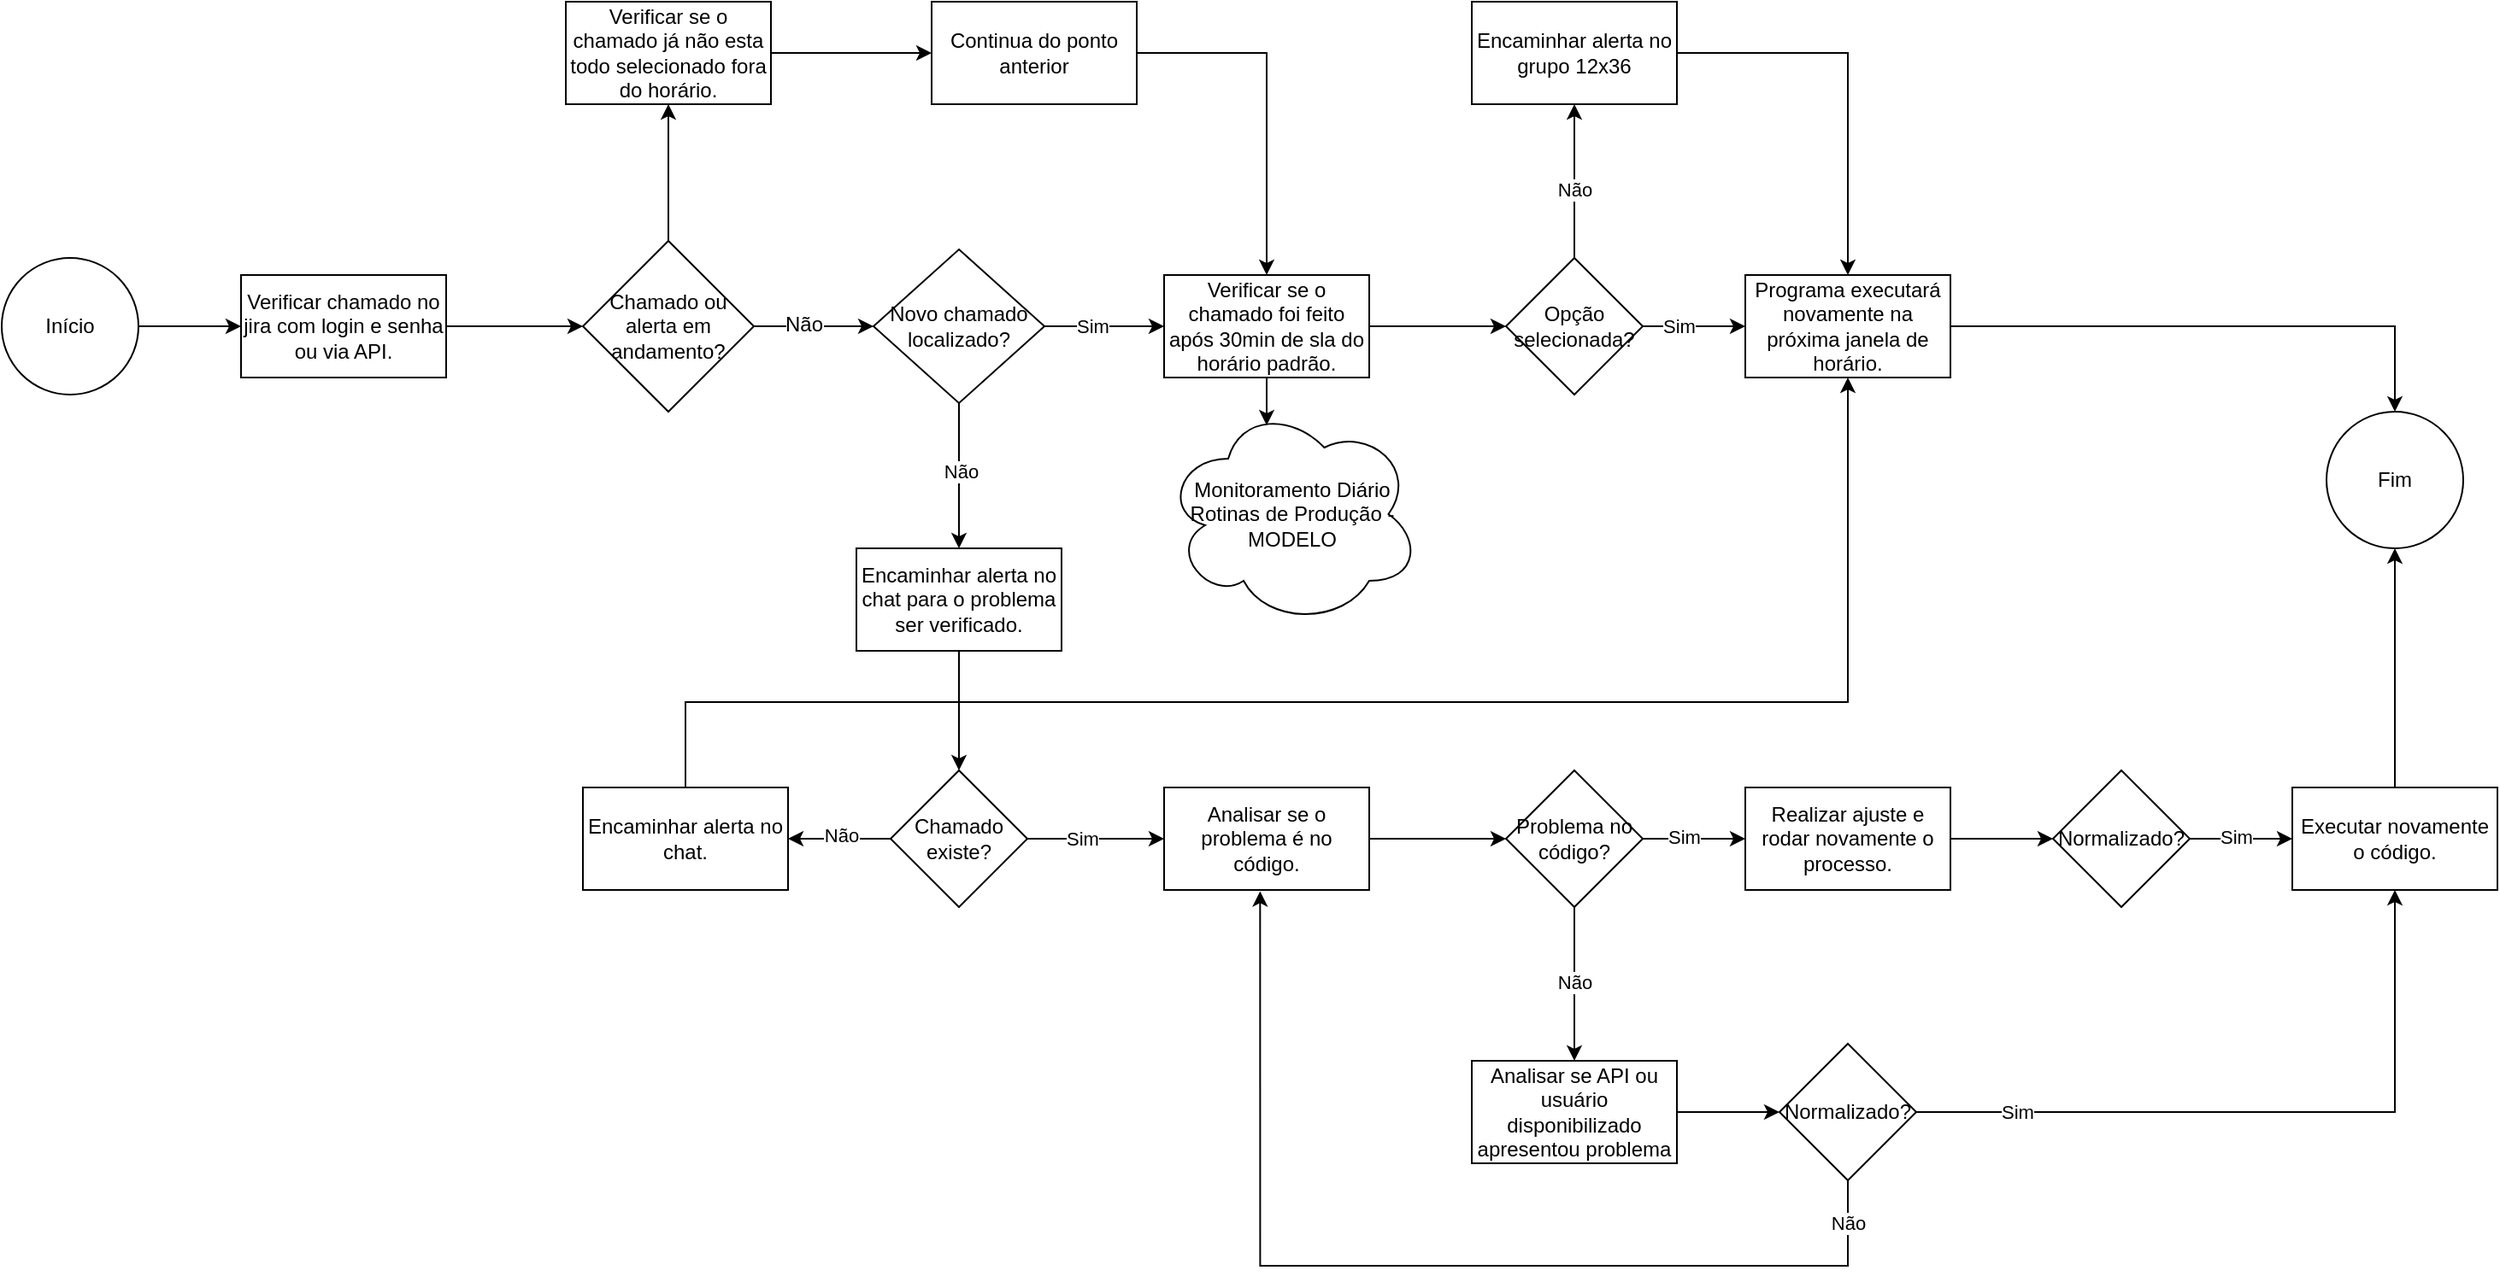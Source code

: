 <mxfile version="25.0.3">
  <diagram name="Página-1" id="F458EmQWVKPjQZFELhoP">
    <mxGraphModel dx="1646" dy="469" grid="1" gridSize="10" guides="1" tooltips="1" connect="1" arrows="1" fold="1" page="1" pageScale="1" pageWidth="827" pageHeight="1169" math="0" shadow="0">
      <root>
        <mxCell id="0" />
        <mxCell id="1" parent="0" />
        <mxCell id="_PxMtBCPO3ROkF5QjthU-3" value="" style="edgeStyle=orthogonalEdgeStyle;rounded=0;orthogonalLoop=1;jettySize=auto;html=1;exitX=1;exitY=0.5;exitDx=0;exitDy=0;" edge="1" parent="1" source="_PxMtBCPO3ROkF5QjthU-1" target="_PxMtBCPO3ROkF5QjthU-2">
          <mxGeometry relative="1" as="geometry">
            <mxPoint x="-50" y="315" as="sourcePoint" />
          </mxGeometry>
        </mxCell>
        <mxCell id="_PxMtBCPO3ROkF5QjthU-1" value="Início" style="ellipse;whiteSpace=wrap;html=1;aspect=fixed;" vertex="1" parent="1">
          <mxGeometry x="-130" y="270" width="80" height="80" as="geometry" />
        </mxCell>
        <mxCell id="_PxMtBCPO3ROkF5QjthU-75" value="" style="edgeStyle=orthogonalEdgeStyle;rounded=0;orthogonalLoop=1;jettySize=auto;html=1;fontFamily=Helvetica;fontSize=12;fontColor=default;" edge="1" parent="1" source="_PxMtBCPO3ROkF5QjthU-2" target="_PxMtBCPO3ROkF5QjthU-74">
          <mxGeometry relative="1" as="geometry" />
        </mxCell>
        <mxCell id="_PxMtBCPO3ROkF5QjthU-2" value="Verificar chamado no jira com login e senha ou via API." style="whiteSpace=wrap;html=1;" vertex="1" parent="1">
          <mxGeometry x="10" y="280" width="120" height="60" as="geometry" />
        </mxCell>
        <mxCell id="_PxMtBCPO3ROkF5QjthU-10" value="" style="edgeStyle=orthogonalEdgeStyle;rounded=0;orthogonalLoop=1;jettySize=auto;html=1;" edge="1" parent="1" source="_PxMtBCPO3ROkF5QjthU-4" target="_PxMtBCPO3ROkF5QjthU-9">
          <mxGeometry relative="1" as="geometry" />
        </mxCell>
        <mxCell id="_PxMtBCPO3ROkF5QjthU-14" value="Não" style="edgeLabel;html=1;align=center;verticalAlign=middle;resizable=0;points=[];" vertex="1" connectable="0" parent="_PxMtBCPO3ROkF5QjthU-10">
          <mxGeometry x="-0.076" y="1" relative="1" as="geometry">
            <mxPoint as="offset" />
          </mxGeometry>
        </mxCell>
        <mxCell id="_PxMtBCPO3ROkF5QjthU-12" value="" style="edgeStyle=orthogonalEdgeStyle;rounded=0;orthogonalLoop=1;jettySize=auto;html=1;" edge="1" parent="1" source="_PxMtBCPO3ROkF5QjthU-4" target="_PxMtBCPO3ROkF5QjthU-11">
          <mxGeometry relative="1" as="geometry" />
        </mxCell>
        <mxCell id="_PxMtBCPO3ROkF5QjthU-13" value="Sim" style="edgeLabel;html=1;align=center;verticalAlign=middle;resizable=0;points=[];" vertex="1" connectable="0" parent="_PxMtBCPO3ROkF5QjthU-12">
          <mxGeometry x="-0.214" relative="1" as="geometry">
            <mxPoint as="offset" />
          </mxGeometry>
        </mxCell>
        <mxCell id="_PxMtBCPO3ROkF5QjthU-4" value="Novo chamado localizado?" style="rhombus;whiteSpace=wrap;html=1;" vertex="1" parent="1">
          <mxGeometry x="380" y="265" width="100" height="90" as="geometry" />
        </mxCell>
        <mxCell id="_PxMtBCPO3ROkF5QjthU-16" value="" style="edgeStyle=orthogonalEdgeStyle;rounded=0;orthogonalLoop=1;jettySize=auto;html=1;" edge="1" parent="1" source="_PxMtBCPO3ROkF5QjthU-9" target="_PxMtBCPO3ROkF5QjthU-15">
          <mxGeometry relative="1" as="geometry" />
        </mxCell>
        <mxCell id="_PxMtBCPO3ROkF5QjthU-9" value="Encaminhar alerta no chat para o problema ser verificado." style="whiteSpace=wrap;html=1;" vertex="1" parent="1">
          <mxGeometry x="370" y="440" width="120" height="60" as="geometry" />
        </mxCell>
        <mxCell id="_PxMtBCPO3ROkF5QjthU-32" value="" style="edgeStyle=orthogonalEdgeStyle;rounded=0;orthogonalLoop=1;jettySize=auto;html=1;" edge="1" parent="1" source="_PxMtBCPO3ROkF5QjthU-11" target="_PxMtBCPO3ROkF5QjthU-31">
          <mxGeometry relative="1" as="geometry" />
        </mxCell>
        <mxCell id="_PxMtBCPO3ROkF5QjthU-64" value="" style="edgeStyle=orthogonalEdgeStyle;rounded=0;orthogonalLoop=1;jettySize=auto;html=1;entryX=0.4;entryY=0.1;entryDx=0;entryDy=0;entryPerimeter=0;" edge="1" parent="1" source="_PxMtBCPO3ROkF5QjthU-11" target="_PxMtBCPO3ROkF5QjthU-69">
          <mxGeometry relative="1" as="geometry">
            <mxPoint x="610" y="200" as="targetPoint" />
          </mxGeometry>
        </mxCell>
        <mxCell id="_PxMtBCPO3ROkF5QjthU-11" value="Verificar se o chamado foi feito após 30min de sla do horário padrão." style="whiteSpace=wrap;html=1;" vertex="1" parent="1">
          <mxGeometry x="550" y="280" width="120" height="60" as="geometry" />
        </mxCell>
        <mxCell id="_PxMtBCPO3ROkF5QjthU-18" value="" style="edgeStyle=orthogonalEdgeStyle;rounded=0;orthogonalLoop=1;jettySize=auto;html=1;" edge="1" parent="1" source="_PxMtBCPO3ROkF5QjthU-15" target="_PxMtBCPO3ROkF5QjthU-17">
          <mxGeometry relative="1" as="geometry" />
        </mxCell>
        <mxCell id="_PxMtBCPO3ROkF5QjthU-19" value="Sim" style="edgeLabel;html=1;align=center;verticalAlign=middle;resizable=0;points=[];" vertex="1" connectable="0" parent="_PxMtBCPO3ROkF5QjthU-18">
          <mxGeometry x="-0.214" relative="1" as="geometry">
            <mxPoint as="offset" />
          </mxGeometry>
        </mxCell>
        <mxCell id="_PxMtBCPO3ROkF5QjthU-21" value="" style="edgeStyle=orthogonalEdgeStyle;rounded=0;orthogonalLoop=1;jettySize=auto;html=1;" edge="1" parent="1" source="_PxMtBCPO3ROkF5QjthU-15" target="_PxMtBCPO3ROkF5QjthU-20">
          <mxGeometry relative="1" as="geometry" />
        </mxCell>
        <mxCell id="_PxMtBCPO3ROkF5QjthU-22" value="Não" style="edgeLabel;html=1;align=center;verticalAlign=middle;resizable=0;points=[];" vertex="1" connectable="0" parent="_PxMtBCPO3ROkF5QjthU-21">
          <mxGeometry x="-0.025" y="-2" relative="1" as="geometry">
            <mxPoint as="offset" />
          </mxGeometry>
        </mxCell>
        <mxCell id="_PxMtBCPO3ROkF5QjthU-15" value="Chamado existe?" style="rhombus;whiteSpace=wrap;html=1;" vertex="1" parent="1">
          <mxGeometry x="390" y="570" width="80" height="80" as="geometry" />
        </mxCell>
        <mxCell id="_PxMtBCPO3ROkF5QjthU-24" value="" style="edgeStyle=orthogonalEdgeStyle;rounded=0;orthogonalLoop=1;jettySize=auto;html=1;" edge="1" parent="1" source="_PxMtBCPO3ROkF5QjthU-17" target="_PxMtBCPO3ROkF5QjthU-23">
          <mxGeometry relative="1" as="geometry" />
        </mxCell>
        <mxCell id="_PxMtBCPO3ROkF5QjthU-17" value="Analisar se o problema é no código." style="whiteSpace=wrap;html=1;" vertex="1" parent="1">
          <mxGeometry x="550" y="580" width="120" height="60" as="geometry" />
        </mxCell>
        <mxCell id="_PxMtBCPO3ROkF5QjthU-62" style="edgeStyle=orthogonalEdgeStyle;rounded=0;orthogonalLoop=1;jettySize=auto;html=1;entryX=0.5;entryY=1;entryDx=0;entryDy=0;" edge="1" parent="1" source="_PxMtBCPO3ROkF5QjthU-20" target="_PxMtBCPO3ROkF5QjthU-33">
          <mxGeometry relative="1" as="geometry">
            <Array as="points">
              <mxPoint x="270" y="530" />
              <mxPoint x="950" y="530" />
            </Array>
          </mxGeometry>
        </mxCell>
        <mxCell id="_PxMtBCPO3ROkF5QjthU-20" value="Encaminhar alerta no chat." style="whiteSpace=wrap;html=1;" vertex="1" parent="1">
          <mxGeometry x="210" y="580" width="120" height="60" as="geometry" />
        </mxCell>
        <mxCell id="_PxMtBCPO3ROkF5QjthU-26" value="" style="edgeStyle=orthogonalEdgeStyle;rounded=0;orthogonalLoop=1;jettySize=auto;html=1;" edge="1" parent="1" source="_PxMtBCPO3ROkF5QjthU-23" target="_PxMtBCPO3ROkF5QjthU-25">
          <mxGeometry relative="1" as="geometry" />
        </mxCell>
        <mxCell id="_PxMtBCPO3ROkF5QjthU-27" value="Sim" style="edgeLabel;html=1;align=center;verticalAlign=middle;resizable=0;points=[];" vertex="1" connectable="0" parent="_PxMtBCPO3ROkF5QjthU-26">
          <mxGeometry x="-0.214" y="1" relative="1" as="geometry">
            <mxPoint as="offset" />
          </mxGeometry>
        </mxCell>
        <mxCell id="_PxMtBCPO3ROkF5QjthU-29" value="" style="edgeStyle=orthogonalEdgeStyle;rounded=0;orthogonalLoop=1;jettySize=auto;html=1;" edge="1" parent="1" source="_PxMtBCPO3ROkF5QjthU-23" target="_PxMtBCPO3ROkF5QjthU-28">
          <mxGeometry relative="1" as="geometry" />
        </mxCell>
        <mxCell id="_PxMtBCPO3ROkF5QjthU-30" value="Não" style="edgeLabel;html=1;align=center;verticalAlign=middle;resizable=0;points=[];" vertex="1" connectable="0" parent="_PxMtBCPO3ROkF5QjthU-29">
          <mxGeometry x="-0.038" relative="1" as="geometry">
            <mxPoint as="offset" />
          </mxGeometry>
        </mxCell>
        <mxCell id="_PxMtBCPO3ROkF5QjthU-23" value="Problema no código?" style="rhombus;whiteSpace=wrap;html=1;" vertex="1" parent="1">
          <mxGeometry x="750" y="570" width="80" height="80" as="geometry" />
        </mxCell>
        <mxCell id="_PxMtBCPO3ROkF5QjthU-46" value="" style="edgeStyle=orthogonalEdgeStyle;rounded=0;orthogonalLoop=1;jettySize=auto;html=1;" edge="1" parent="1" source="_PxMtBCPO3ROkF5QjthU-25" target="_PxMtBCPO3ROkF5QjthU-45">
          <mxGeometry relative="1" as="geometry" />
        </mxCell>
        <mxCell id="_PxMtBCPO3ROkF5QjthU-25" value="Realizar ajuste e rodar novamente o processo." style="whiteSpace=wrap;html=1;" vertex="1" parent="1">
          <mxGeometry x="890" y="580" width="120" height="60" as="geometry" />
        </mxCell>
        <mxCell id="_PxMtBCPO3ROkF5QjthU-42" value="" style="edgeStyle=orthogonalEdgeStyle;rounded=0;orthogonalLoop=1;jettySize=auto;html=1;" edge="1" parent="1" source="_PxMtBCPO3ROkF5QjthU-28" target="_PxMtBCPO3ROkF5QjthU-41">
          <mxGeometry relative="1" as="geometry" />
        </mxCell>
        <mxCell id="_PxMtBCPO3ROkF5QjthU-28" value="Analisar se API ou usuário disponibilizado apresentou problema" style="whiteSpace=wrap;html=1;" vertex="1" parent="1">
          <mxGeometry x="730" y="740" width="120" height="60" as="geometry" />
        </mxCell>
        <mxCell id="_PxMtBCPO3ROkF5QjthU-34" value="" style="edgeStyle=orthogonalEdgeStyle;rounded=0;orthogonalLoop=1;jettySize=auto;html=1;" edge="1" parent="1" source="_PxMtBCPO3ROkF5QjthU-31" target="_PxMtBCPO3ROkF5QjthU-33">
          <mxGeometry relative="1" as="geometry" />
        </mxCell>
        <mxCell id="_PxMtBCPO3ROkF5QjthU-36" value="Sim" style="edgeLabel;html=1;align=center;verticalAlign=middle;resizable=0;points=[];" vertex="1" connectable="0" parent="_PxMtBCPO3ROkF5QjthU-34">
          <mxGeometry x="-0.081" relative="1" as="geometry">
            <mxPoint x="-7" as="offset" />
          </mxGeometry>
        </mxCell>
        <mxCell id="_PxMtBCPO3ROkF5QjthU-66" value="" style="edgeStyle=orthogonalEdgeStyle;rounded=0;orthogonalLoop=1;jettySize=auto;html=1;" edge="1" parent="1" source="_PxMtBCPO3ROkF5QjthU-31" target="_PxMtBCPO3ROkF5QjthU-65">
          <mxGeometry relative="1" as="geometry" />
        </mxCell>
        <mxCell id="_PxMtBCPO3ROkF5QjthU-67" value="Não" style="edgeLabel;html=1;align=center;verticalAlign=middle;resizable=0;points=[];" vertex="1" connectable="0" parent="_PxMtBCPO3ROkF5QjthU-66">
          <mxGeometry x="-0.095" relative="1" as="geometry">
            <mxPoint as="offset" />
          </mxGeometry>
        </mxCell>
        <mxCell id="_PxMtBCPO3ROkF5QjthU-31" value="Opção selecionada?" style="rhombus;whiteSpace=wrap;html=1;" vertex="1" parent="1">
          <mxGeometry x="750" y="270" width="80" height="80" as="geometry" />
        </mxCell>
        <mxCell id="_PxMtBCPO3ROkF5QjthU-40" style="edgeStyle=orthogonalEdgeStyle;rounded=0;orthogonalLoop=1;jettySize=auto;html=1;entryX=0.5;entryY=0;entryDx=0;entryDy=0;" edge="1" parent="1" source="_PxMtBCPO3ROkF5QjthU-33" target="_PxMtBCPO3ROkF5QjthU-39">
          <mxGeometry relative="1" as="geometry" />
        </mxCell>
        <mxCell id="_PxMtBCPO3ROkF5QjthU-33" value="Programa executará novamente na próxima janela de horário." style="whiteSpace=wrap;html=1;" vertex="1" parent="1">
          <mxGeometry x="890" y="280" width="120" height="60" as="geometry" />
        </mxCell>
        <mxCell id="_PxMtBCPO3ROkF5QjthU-39" value="Fim" style="ellipse;whiteSpace=wrap;html=1;aspect=fixed;" vertex="1" parent="1">
          <mxGeometry x="1230" y="360" width="80" height="80" as="geometry" />
        </mxCell>
        <mxCell id="_PxMtBCPO3ROkF5QjthU-56" style="edgeStyle=orthogonalEdgeStyle;rounded=0;orthogonalLoop=1;jettySize=auto;html=1;entryX=0.5;entryY=1;entryDx=0;entryDy=0;" edge="1" parent="1" source="_PxMtBCPO3ROkF5QjthU-41" target="_PxMtBCPO3ROkF5QjthU-53">
          <mxGeometry relative="1" as="geometry" />
        </mxCell>
        <mxCell id="_PxMtBCPO3ROkF5QjthU-58" value="Sim" style="edgeLabel;html=1;align=center;verticalAlign=middle;resizable=0;points=[];" vertex="1" connectable="0" parent="_PxMtBCPO3ROkF5QjthU-56">
          <mxGeometry x="-0.712" relative="1" as="geometry">
            <mxPoint as="offset" />
          </mxGeometry>
        </mxCell>
        <mxCell id="_PxMtBCPO3ROkF5QjthU-41" value="Normalizado?" style="rhombus;whiteSpace=wrap;html=1;" vertex="1" parent="1">
          <mxGeometry x="910" y="730" width="80" height="80" as="geometry" />
        </mxCell>
        <mxCell id="_PxMtBCPO3ROkF5QjthU-54" value="" style="edgeStyle=orthogonalEdgeStyle;rounded=0;orthogonalLoop=1;jettySize=auto;html=1;" edge="1" parent="1" source="_PxMtBCPO3ROkF5QjthU-45" target="_PxMtBCPO3ROkF5QjthU-53">
          <mxGeometry relative="1" as="geometry" />
        </mxCell>
        <mxCell id="_PxMtBCPO3ROkF5QjthU-55" value="Sim" style="edgeLabel;html=1;align=center;verticalAlign=middle;resizable=0;points=[];" vertex="1" connectable="0" parent="_PxMtBCPO3ROkF5QjthU-54">
          <mxGeometry x="-0.119" y="1" relative="1" as="geometry">
            <mxPoint as="offset" />
          </mxGeometry>
        </mxCell>
        <mxCell id="_PxMtBCPO3ROkF5QjthU-45" value="Normalizado?" style="rhombus;whiteSpace=wrap;html=1;" vertex="1" parent="1">
          <mxGeometry x="1070" y="570" width="80" height="80" as="geometry" />
        </mxCell>
        <mxCell id="_PxMtBCPO3ROkF5QjthU-61" style="edgeStyle=orthogonalEdgeStyle;rounded=0;orthogonalLoop=1;jettySize=auto;html=1;entryX=0.5;entryY=1;entryDx=0;entryDy=0;" edge="1" parent="1" source="_PxMtBCPO3ROkF5QjthU-53" target="_PxMtBCPO3ROkF5QjthU-39">
          <mxGeometry relative="1" as="geometry" />
        </mxCell>
        <mxCell id="_PxMtBCPO3ROkF5QjthU-53" value="Executar novamente o código." style="whiteSpace=wrap;html=1;" vertex="1" parent="1">
          <mxGeometry x="1210" y="580" width="120" height="60" as="geometry" />
        </mxCell>
        <mxCell id="_PxMtBCPO3ROkF5QjthU-59" style="edgeStyle=orthogonalEdgeStyle;rounded=0;orthogonalLoop=1;jettySize=auto;html=1;entryX=0.468;entryY=1.012;entryDx=0;entryDy=0;entryPerimeter=0;" edge="1" parent="1" source="_PxMtBCPO3ROkF5QjthU-41" target="_PxMtBCPO3ROkF5QjthU-17">
          <mxGeometry relative="1" as="geometry">
            <Array as="points">
              <mxPoint x="950" y="860" />
              <mxPoint x="606" y="860" />
            </Array>
          </mxGeometry>
        </mxCell>
        <mxCell id="_PxMtBCPO3ROkF5QjthU-60" value="Não" style="edgeLabel;html=1;align=center;verticalAlign=middle;resizable=0;points=[];" vertex="1" connectable="0" parent="_PxMtBCPO3ROkF5QjthU-59">
          <mxGeometry x="-0.918" relative="1" as="geometry">
            <mxPoint as="offset" />
          </mxGeometry>
        </mxCell>
        <mxCell id="_PxMtBCPO3ROkF5QjthU-70" style="edgeStyle=orthogonalEdgeStyle;rounded=0;orthogonalLoop=1;jettySize=auto;html=1;fontFamily=Helvetica;fontSize=12;fontColor=default;" edge="1" parent="1" source="_PxMtBCPO3ROkF5QjthU-65" target="_PxMtBCPO3ROkF5QjthU-33">
          <mxGeometry relative="1" as="geometry" />
        </mxCell>
        <mxCell id="_PxMtBCPO3ROkF5QjthU-65" value="Encaminhar alerta no grupo 12x36" style="whiteSpace=wrap;html=1;" vertex="1" parent="1">
          <mxGeometry x="730" y="120" width="120" height="60" as="geometry" />
        </mxCell>
        <mxCell id="_PxMtBCPO3ROkF5QjthU-69" value="Monitoramento Diário Rotinas de Produção - MODELO" style="ellipse;shape=cloud;whiteSpace=wrap;html=1;" vertex="1" parent="1">
          <mxGeometry x="550" y="355" width="150" height="130" as="geometry" />
        </mxCell>
        <mxCell id="_PxMtBCPO3ROkF5QjthU-76" value="" style="edgeStyle=orthogonalEdgeStyle;rounded=0;orthogonalLoop=1;jettySize=auto;html=1;fontFamily=Helvetica;fontSize=12;fontColor=default;" edge="1" parent="1" source="_PxMtBCPO3ROkF5QjthU-74" target="_PxMtBCPO3ROkF5QjthU-4">
          <mxGeometry relative="1" as="geometry" />
        </mxCell>
        <mxCell id="_PxMtBCPO3ROkF5QjthU-78" value="Não" style="edgeLabel;html=1;align=center;verticalAlign=middle;resizable=0;points=[];strokeColor=default;fontFamily=Helvetica;fontSize=12;fontColor=default;fillColor=default;" vertex="1" connectable="0" parent="_PxMtBCPO3ROkF5QjthU-76">
          <mxGeometry x="-0.184" y="1" relative="1" as="geometry">
            <mxPoint as="offset" />
          </mxGeometry>
        </mxCell>
        <mxCell id="_PxMtBCPO3ROkF5QjthU-86" value="" style="edgeStyle=orthogonalEdgeStyle;rounded=0;orthogonalLoop=1;jettySize=auto;html=1;fontFamily=Helvetica;fontSize=12;fontColor=default;" edge="1" parent="1" source="_PxMtBCPO3ROkF5QjthU-74" target="_PxMtBCPO3ROkF5QjthU-85">
          <mxGeometry relative="1" as="geometry" />
        </mxCell>
        <mxCell id="_PxMtBCPO3ROkF5QjthU-74" value="Chamado ou alerta em andamento?" style="rhombus;whiteSpace=wrap;html=1;" vertex="1" parent="1">
          <mxGeometry x="210" y="260" width="100" height="100" as="geometry" />
        </mxCell>
        <mxCell id="_PxMtBCPO3ROkF5QjthU-82" style="edgeStyle=orthogonalEdgeStyle;rounded=0;orthogonalLoop=1;jettySize=auto;html=1;entryX=0.5;entryY=0;entryDx=0;entryDy=0;fontFamily=Helvetica;fontSize=12;fontColor=default;" edge="1" parent="1" source="_PxMtBCPO3ROkF5QjthU-79" target="_PxMtBCPO3ROkF5QjthU-11">
          <mxGeometry relative="1" as="geometry" />
        </mxCell>
        <mxCell id="_PxMtBCPO3ROkF5QjthU-79" value="Continua do ponto anterior" style="whiteSpace=wrap;html=1;" vertex="1" parent="1">
          <mxGeometry x="414" y="120" width="120" height="60" as="geometry" />
        </mxCell>
        <mxCell id="_PxMtBCPO3ROkF5QjthU-87" style="edgeStyle=orthogonalEdgeStyle;rounded=0;orthogonalLoop=1;jettySize=auto;html=1;entryX=0;entryY=0.5;entryDx=0;entryDy=0;fontFamily=Helvetica;fontSize=12;fontColor=default;" edge="1" parent="1" source="_PxMtBCPO3ROkF5QjthU-85" target="_PxMtBCPO3ROkF5QjthU-79">
          <mxGeometry relative="1" as="geometry" />
        </mxCell>
        <mxCell id="_PxMtBCPO3ROkF5QjthU-85" value="Verificar se o chamado já não esta todo selecionado fora do horário." style="whiteSpace=wrap;html=1;" vertex="1" parent="1">
          <mxGeometry x="200" y="120" width="120" height="60" as="geometry" />
        </mxCell>
      </root>
    </mxGraphModel>
  </diagram>
</mxfile>
